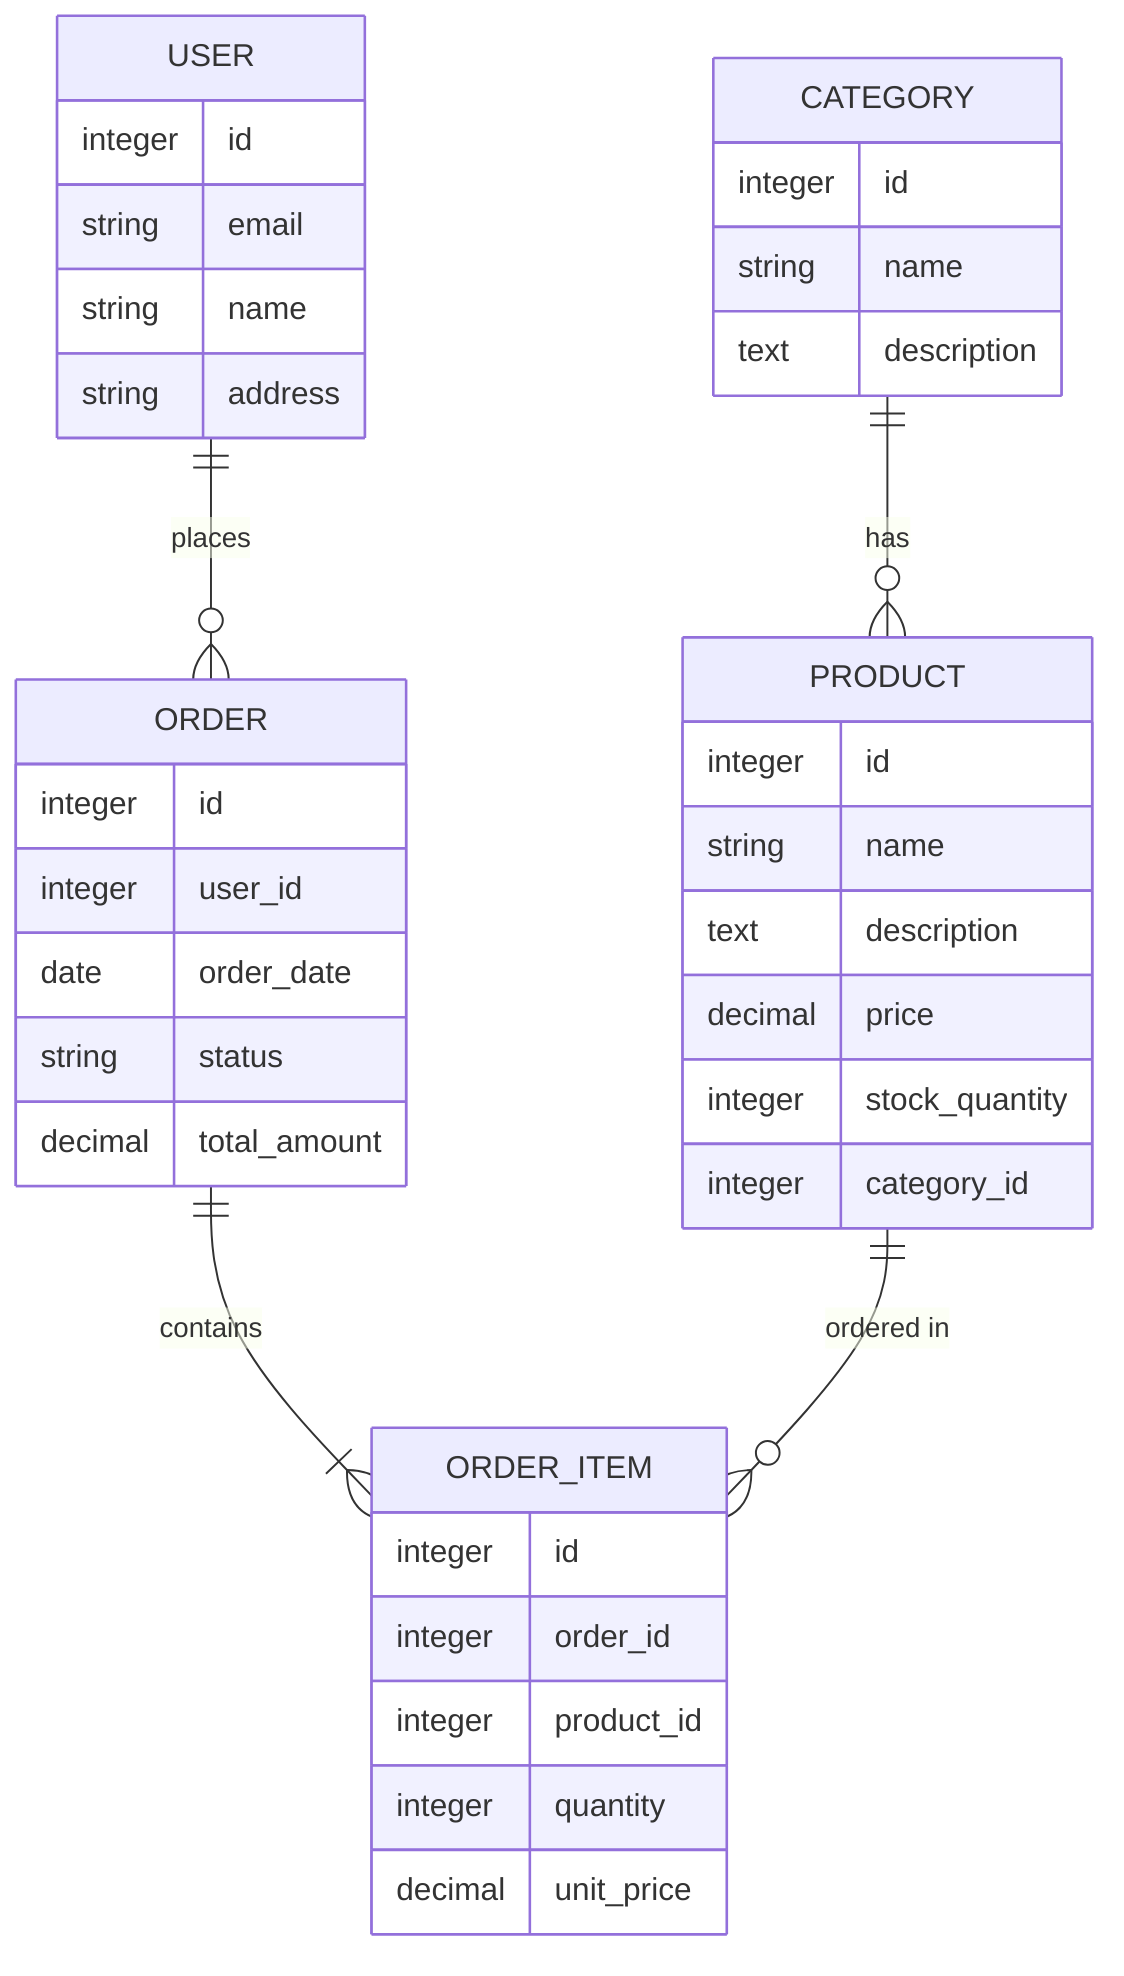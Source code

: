 erDiagram
    USER ||--o{ ORDER : places
    USER {
        integer id
        string email
        string name
        string address
    }
    ORDER ||--|{ ORDER_ITEM : contains
    ORDER {
        integer id
        integer user_id
        date order_date
        string status
        decimal total_amount
    }
    PRODUCT ||--o{ ORDER_ITEM : "ordered in"
    PRODUCT {
        integer id
        string name
        text description
        decimal price
        integer stock_quantity
        integer category_id
    }
    ORDER_ITEM {
        integer id
        integer order_id
        integer product_id
        integer quantity
        decimal unit_price
    }
    CATEGORY ||--o{ PRODUCT : has
    CATEGORY {
        integer id
        string name
        text description
    }